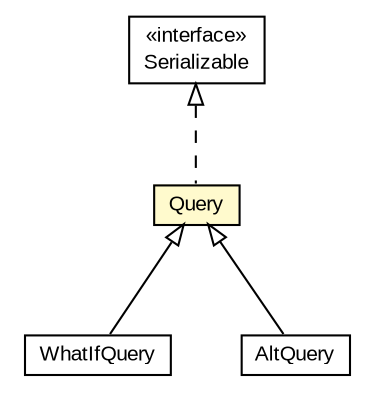#!/usr/local/bin/dot
#
# Class diagram 
# Generated by UMLGraph version 5.3 (http://www.umlgraph.org/)
#

digraph G {
	edge [fontname="arial",fontsize=10,labelfontname="arial",labelfontsize=10];
	node [fontname="arial",fontsize=10,shape=plaintext];
	nodesep=0.25;
	ranksep=0.5;
	// context.arch.intelligibility.query.WhatIfQuery
	c38239 [label=<<table title="context.arch.intelligibility.query.WhatIfQuery" border="0" cellborder="1" cellspacing="0" cellpadding="2" port="p" href="./WhatIfQuery.html">
		<tr><td><table border="0" cellspacing="0" cellpadding="1">
<tr><td align="center" balign="center"> WhatIfQuery </td></tr>
		</table></td></tr>
		</table>>, fontname="arial", fontcolor="black", fontsize=10.0];
	// context.arch.intelligibility.query.Query
	c38241 [label=<<table title="context.arch.intelligibility.query.Query" border="0" cellborder="1" cellspacing="0" cellpadding="2" port="p" bgcolor="lemonChiffon" href="./Query.html">
		<tr><td><table border="0" cellspacing="0" cellpadding="1">
<tr><td align="center" balign="center"> Query </td></tr>
		</table></td></tr>
		</table>>, fontname="arial", fontcolor="black", fontsize=10.0];
	// context.arch.intelligibility.query.AltQuery
	c38242 [label=<<table title="context.arch.intelligibility.query.AltQuery" border="0" cellborder="1" cellspacing="0" cellpadding="2" port="p" href="./AltQuery.html">
		<tr><td><table border="0" cellspacing="0" cellpadding="1">
<tr><td align="center" balign="center"> AltQuery </td></tr>
		</table></td></tr>
		</table>>, fontname="arial", fontcolor="black", fontsize=10.0];
	//context.arch.intelligibility.query.WhatIfQuery extends context.arch.intelligibility.query.Query
	c38241:p -> c38239:p [dir=back,arrowtail=empty];
	//context.arch.intelligibility.query.Query implements java.io.Serializable
	c38574:p -> c38241:p [dir=back,arrowtail=empty,style=dashed];
	//context.arch.intelligibility.query.AltQuery extends context.arch.intelligibility.query.Query
	c38241:p -> c38242:p [dir=back,arrowtail=empty];
	// java.io.Serializable
	c38574 [label=<<table title="java.io.Serializable" border="0" cellborder="1" cellspacing="0" cellpadding="2" port="p" href="http://java.sun.com/j2se/1.4.2/docs/api/java/io/Serializable.html">
		<tr><td><table border="0" cellspacing="0" cellpadding="1">
<tr><td align="center" balign="center"> &#171;interface&#187; </td></tr>
<tr><td align="center" balign="center"> Serializable </td></tr>
		</table></td></tr>
		</table>>, fontname="arial", fontcolor="black", fontsize=10.0];
}


